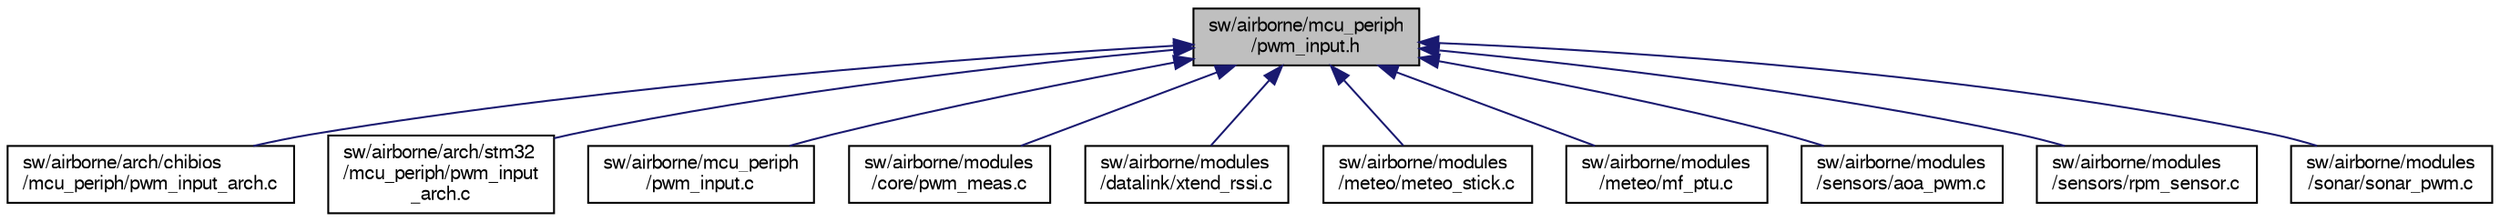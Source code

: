 digraph "sw/airborne/mcu_periph/pwm_input.h"
{
  edge [fontname="FreeSans",fontsize="10",labelfontname="FreeSans",labelfontsize="10"];
  node [fontname="FreeSans",fontsize="10",shape=record];
  Node1 [label="sw/airborne/mcu_periph\l/pwm_input.h",height=0.2,width=0.4,color="black", fillcolor="grey75", style="filled", fontcolor="black"];
  Node1 -> Node2 [dir="back",color="midnightblue",fontsize="10",style="solid",fontname="FreeSans"];
  Node2 [label="sw/airborne/arch/chibios\l/mcu_periph/pwm_input_arch.c",height=0.2,width=0.4,color="black", fillcolor="white", style="filled",URL="$chibios_2mcu__periph_2pwm__input__arch_8c.html",tooltip="handling of stm32 PWM input using a timer with capture. "];
  Node1 -> Node3 [dir="back",color="midnightblue",fontsize="10",style="solid",fontname="FreeSans"];
  Node3 [label="sw/airborne/arch/stm32\l/mcu_periph/pwm_input\l_arch.c",height=0.2,width=0.4,color="black", fillcolor="white", style="filled",URL="$stm32_2mcu__periph_2pwm__input__arch_8c.html",tooltip="handling of smt32 PWM input using a timer with capture. "];
  Node1 -> Node4 [dir="back",color="midnightblue",fontsize="10",style="solid",fontname="FreeSans"];
  Node4 [label="sw/airborne/mcu_periph\l/pwm_input.c",height=0.2,width=0.4,color="black", fillcolor="white", style="filled",URL="$pwm__input_8c.html",tooltip="arch independent PWM input capture API "];
  Node1 -> Node5 [dir="back",color="midnightblue",fontsize="10",style="solid",fontname="FreeSans"];
  Node5 [label="sw/airborne/modules\l/core/pwm_meas.c",height=0.2,width=0.4,color="black", fillcolor="white", style="filled",URL="$pwm__meas_8c.html",tooltip="Wrapper to access pwm_input mcu peripheral from other modules. "];
  Node1 -> Node6 [dir="back",color="midnightblue",fontsize="10",style="solid",fontname="FreeSans"];
  Node6 [label="sw/airborne/modules\l/datalink/xtend_rssi.c",height=0.2,width=0.4,color="black", fillcolor="white", style="filled",URL="$xtend__rssi_8c.html",tooltip="This measures the rssi pwm signal from a Digi XTend radio modem and sends a message with the info..."];
  Node1 -> Node7 [dir="back",color="midnightblue",fontsize="10",style="solid",fontname="FreeSans"];
  Node7 [label="sw/airborne/modules\l/meteo/meteo_stick.c",height=0.2,width=0.4,color="black", fillcolor="white", style="filled",URL="$meteo__stick_8c.html"];
  Node1 -> Node8 [dir="back",color="midnightblue",fontsize="10",style="solid",fontname="FreeSans"];
  Node8 [label="sw/airborne/modules\l/meteo/mf_ptu.c",height=0.2,width=0.4,color="black", fillcolor="white", style="filled",URL="$mf__ptu_8c.html"];
  Node1 -> Node9 [dir="back",color="midnightblue",fontsize="10",style="solid",fontname="FreeSans"];
  Node9 [label="sw/airborne/modules\l/sensors/aoa_pwm.c",height=0.2,width=0.4,color="black", fillcolor="white", style="filled",URL="$aoa__pwm_8c.html",tooltip="Angle of Attack sensor on PWM. "];
  Node1 -> Node10 [dir="back",color="midnightblue",fontsize="10",style="solid",fontname="FreeSans"];
  Node10 [label="sw/airborne/modules\l/sensors/rpm_sensor.c",height=0.2,width=0.4,color="black", fillcolor="white", style="filled",URL="$rpm__sensor_8c.html"];
  Node1 -> Node11 [dir="back",color="midnightblue",fontsize="10",style="solid",fontname="FreeSans"];
  Node11 [label="sw/airborne/modules\l/sonar/sonar_pwm.c",height=0.2,width=0.4,color="black", fillcolor="white", style="filled",URL="$sonar__pwm_8c.html"];
}
